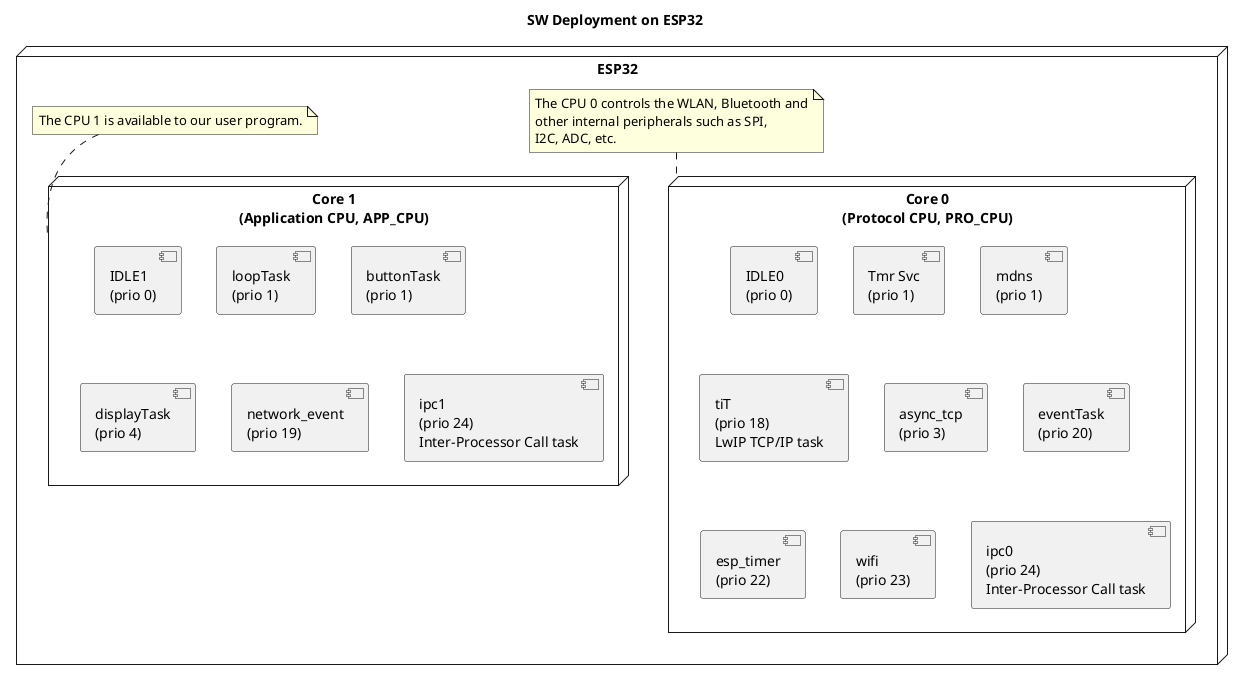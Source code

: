 @startuml

title SW Deployment on ESP32

node "ESP32" {

    node "Core 0\n(Protocol CPU, PRO_CPU)" as proCpu {

        component "IDLE0\n(prio 0)" as idle1Task
        component "Tmr Svc\n(prio 1)" as tmrSvcTask
        component "mdns\n(prio 1)" as mdnsTask
        component "tiT\n(prio 18)\nLwIP TCP/IP task" as tiTTask
        component "async_tcp\n(prio 3)" as asyncTcpTask
        component "eventTask\n(prio 20)" as eventTask
        component "esp_timer\n(prio 22)" as espTimerTask
        component "wifi\n(prio 23)" as wifiTask
        component "ipc0\n(prio 24)\nInter-Processor Call task" as ipc0Task
    }

    node "Core 1\n(Application CPU, APP_CPU)" as appCpu {

        component "IDLE1\n(prio 0)" as idle0Task
        component "loopTask\n(prio 1)" as loopTask
        component "buttonTask\n(prio 1)" as buttonTask
        component "displayTask\n(prio 4)" as displayTask
        component "network_event\n(prio 19)" as networkEventTask
        component "ipc1\n(prio 24)\nInter-Processor Call task" as ipc1Task
    }

    note top of proCpu
        The CPU 0 controls the WLAN, Bluetooth and
        other internal peripherals such as SPI,
        I2C, ADC, etc.
    end note

    note top of appCpu
        The CPU 1 is available to our user program.
    end note
}

@enduml